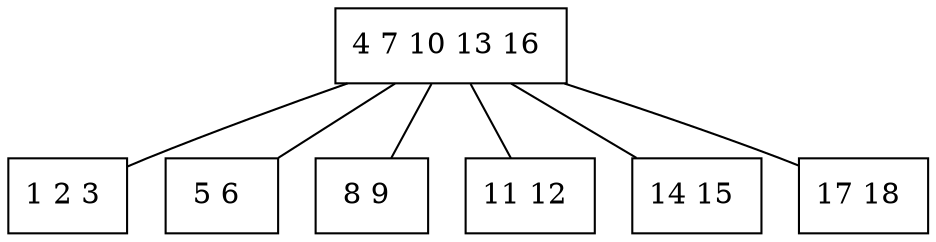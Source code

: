 graph bdrzewo{
size = "10,20"0 [shape=box, label="4 7 10 13 16 "]
0 -- 1 ;
1 [shape=box, label="1 2 3 "]
0 -- 2 ;
2 [shape=box, label="5 6 "]
0 -- 3 ;
3 [shape=box, label="8 9 "]
0 -- 4 ;
4 [shape=box, label="11 12 "]
0 -- 5 ;
5 [shape=box, label="14 15 "]
0 -- 6 ;
6 [shape=box, label="17 18 "]
}
